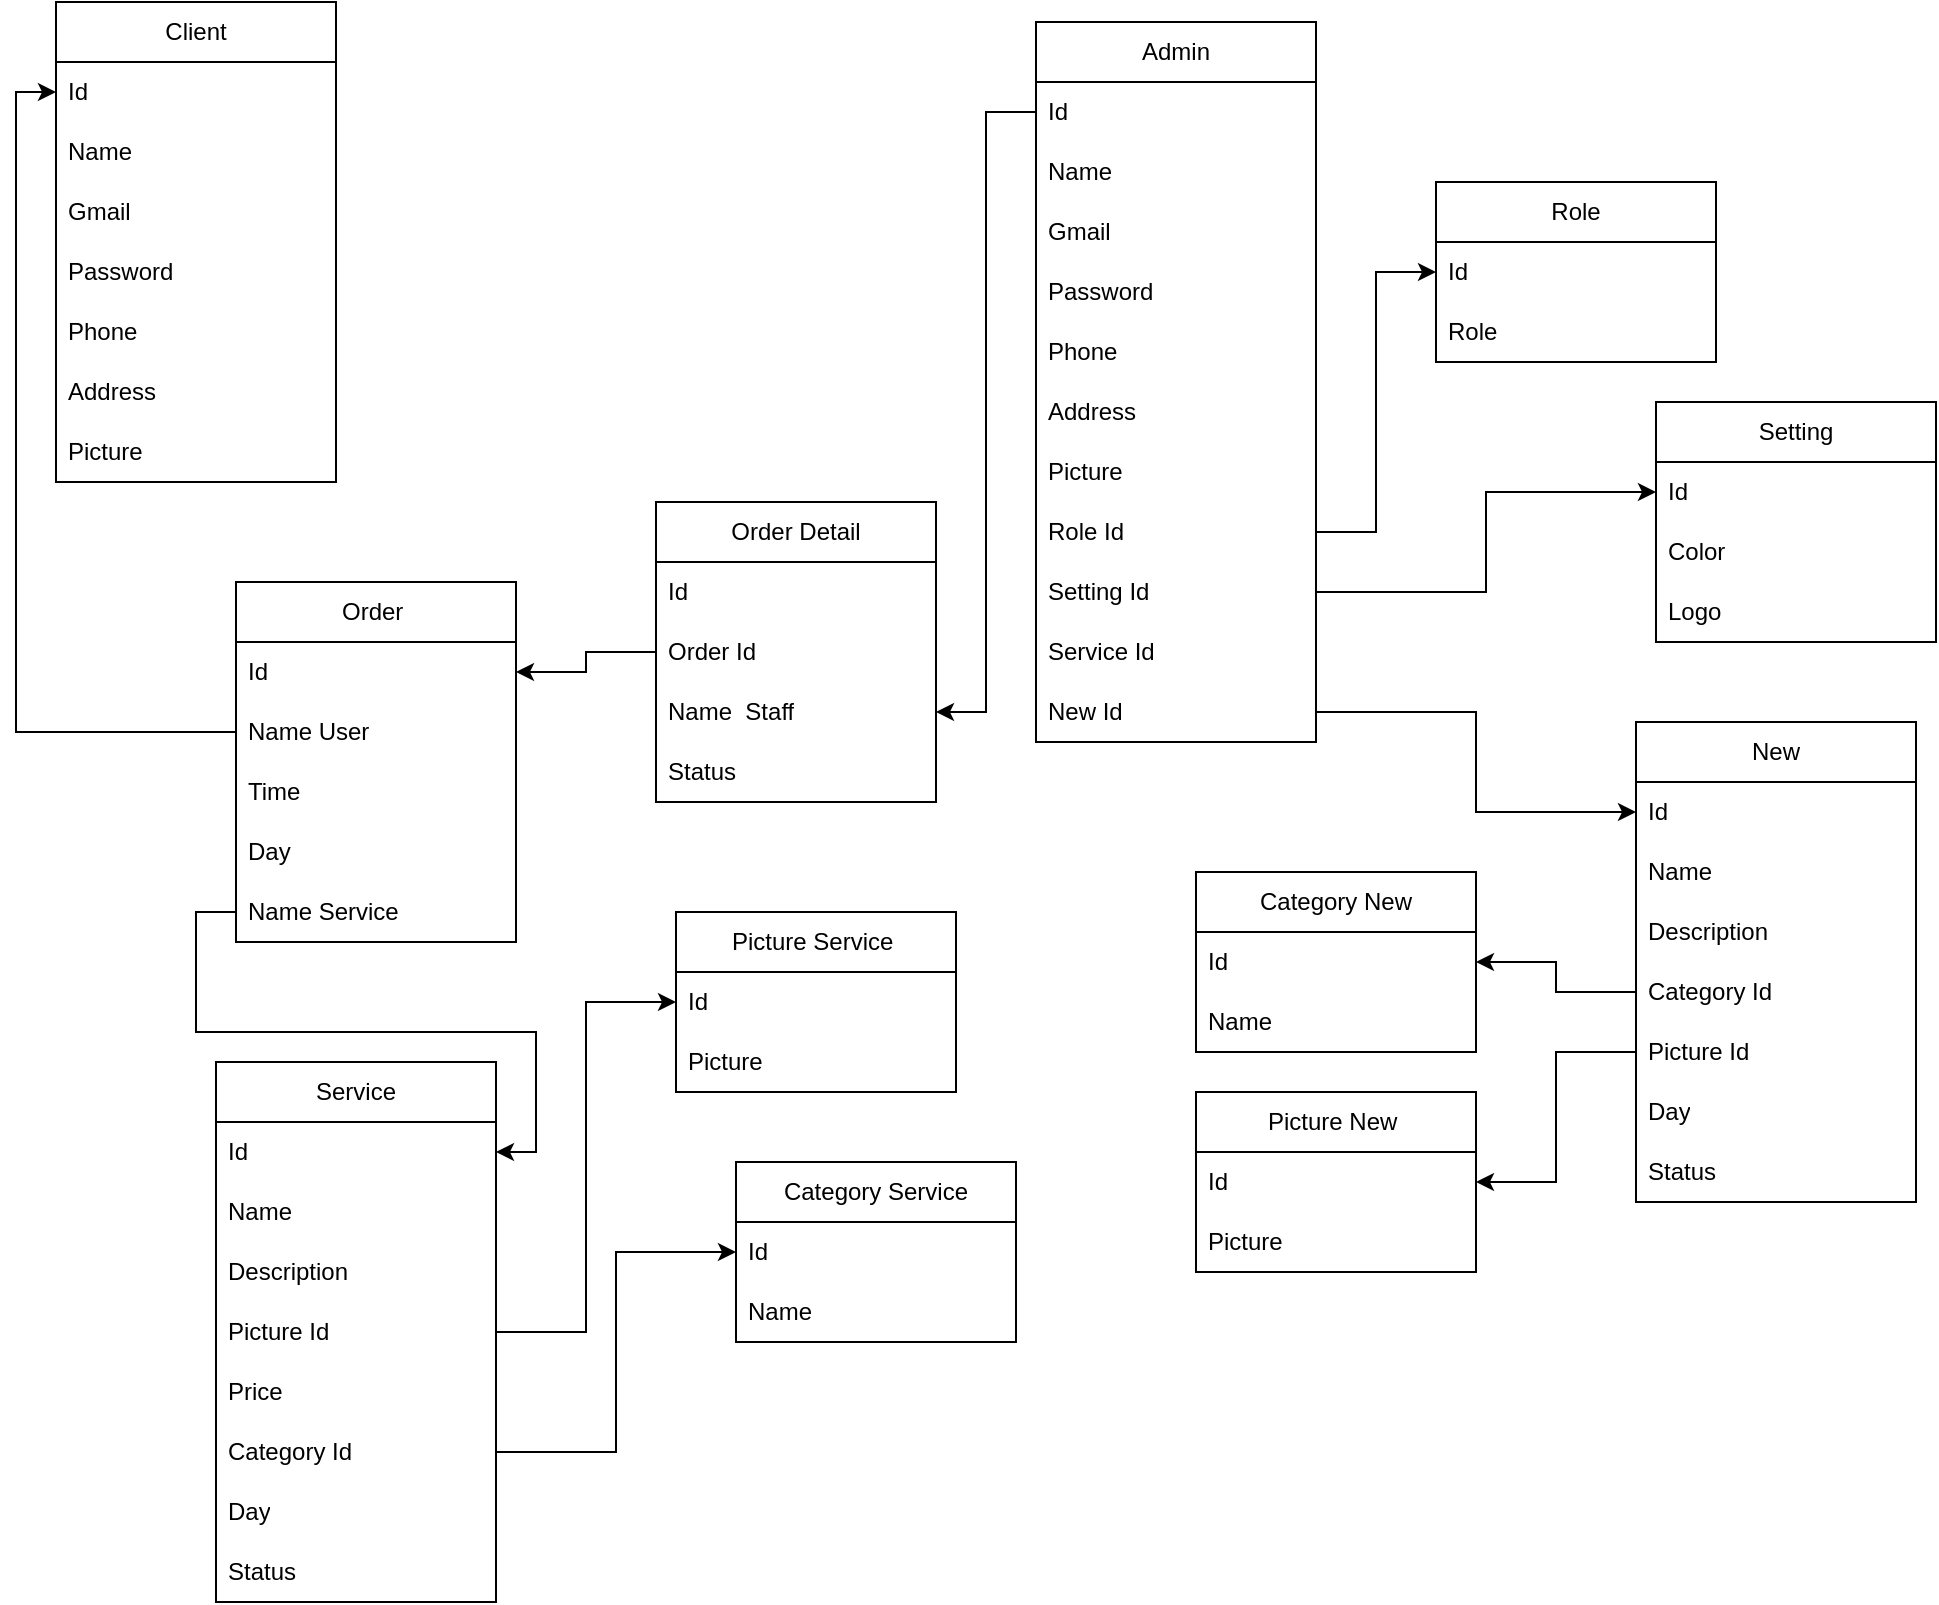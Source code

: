 <mxfile version="21.0.2" type="github">
  <diagram id="C5RBs43oDa-KdzZeNtuy" name="Page-1">
    <mxGraphModel dx="1621" dy="462" grid="1" gridSize="10" guides="1" tooltips="1" connect="1" arrows="1" fold="1" page="1" pageScale="1" pageWidth="827" pageHeight="1169" math="0" shadow="0">
      <root>
        <mxCell id="WIyWlLk6GJQsqaUBKTNV-0" />
        <mxCell id="WIyWlLk6GJQsqaUBKTNV-1" parent="WIyWlLk6GJQsqaUBKTNV-0" />
        <mxCell id="RLlX39gwFA8bZXlCrZdt-0" value="Client" style="swimlane;fontStyle=0;childLayout=stackLayout;horizontal=1;startSize=30;horizontalStack=0;resizeParent=1;resizeParentMax=0;resizeLast=0;collapsible=1;marginBottom=0;whiteSpace=wrap;html=1;" vertex="1" parent="WIyWlLk6GJQsqaUBKTNV-1">
          <mxGeometry x="-120" y="40" width="140" height="240" as="geometry" />
        </mxCell>
        <mxCell id="RLlX39gwFA8bZXlCrZdt-39" value="Id" style="text;strokeColor=none;fillColor=none;align=left;verticalAlign=middle;spacingLeft=4;spacingRight=4;overflow=hidden;points=[[0,0.5],[1,0.5]];portConstraint=eastwest;rotatable=0;whiteSpace=wrap;html=1;" vertex="1" parent="RLlX39gwFA8bZXlCrZdt-0">
          <mxGeometry y="30" width="140" height="30" as="geometry" />
        </mxCell>
        <mxCell id="RLlX39gwFA8bZXlCrZdt-1" value="Name" style="text;strokeColor=none;fillColor=none;align=left;verticalAlign=middle;spacingLeft=4;spacingRight=4;overflow=hidden;points=[[0,0.5],[1,0.5]];portConstraint=eastwest;rotatable=0;whiteSpace=wrap;html=1;" vertex="1" parent="RLlX39gwFA8bZXlCrZdt-0">
          <mxGeometry y="60" width="140" height="30" as="geometry" />
        </mxCell>
        <mxCell id="RLlX39gwFA8bZXlCrZdt-2" value="Gmail" style="text;strokeColor=none;fillColor=none;align=left;verticalAlign=middle;spacingLeft=4;spacingRight=4;overflow=hidden;points=[[0,0.5],[1,0.5]];portConstraint=eastwest;rotatable=0;whiteSpace=wrap;html=1;" vertex="1" parent="RLlX39gwFA8bZXlCrZdt-0">
          <mxGeometry y="90" width="140" height="30" as="geometry" />
        </mxCell>
        <mxCell id="RLlX39gwFA8bZXlCrZdt-22" value="Password" style="text;strokeColor=none;fillColor=none;align=left;verticalAlign=middle;spacingLeft=4;spacingRight=4;overflow=hidden;points=[[0,0.5],[1,0.5]];portConstraint=eastwest;rotatable=0;whiteSpace=wrap;html=1;" vertex="1" parent="RLlX39gwFA8bZXlCrZdt-0">
          <mxGeometry y="120" width="140" height="30" as="geometry" />
        </mxCell>
        <mxCell id="RLlX39gwFA8bZXlCrZdt-3" value="Phone" style="text;strokeColor=none;fillColor=none;align=left;verticalAlign=middle;spacingLeft=4;spacingRight=4;overflow=hidden;points=[[0,0.5],[1,0.5]];portConstraint=eastwest;rotatable=0;whiteSpace=wrap;html=1;" vertex="1" parent="RLlX39gwFA8bZXlCrZdt-0">
          <mxGeometry y="150" width="140" height="30" as="geometry" />
        </mxCell>
        <mxCell id="RLlX39gwFA8bZXlCrZdt-23" value="Address" style="text;strokeColor=none;fillColor=none;align=left;verticalAlign=middle;spacingLeft=4;spacingRight=4;overflow=hidden;points=[[0,0.5],[1,0.5]];portConstraint=eastwest;rotatable=0;whiteSpace=wrap;html=1;" vertex="1" parent="RLlX39gwFA8bZXlCrZdt-0">
          <mxGeometry y="180" width="140" height="30" as="geometry" />
        </mxCell>
        <mxCell id="RLlX39gwFA8bZXlCrZdt-30" value="Picture&amp;nbsp;" style="text;strokeColor=none;fillColor=none;align=left;verticalAlign=middle;spacingLeft=4;spacingRight=4;overflow=hidden;points=[[0,0.5],[1,0.5]];portConstraint=eastwest;rotatable=0;whiteSpace=wrap;html=1;" vertex="1" parent="RLlX39gwFA8bZXlCrZdt-0">
          <mxGeometry y="210" width="140" height="30" as="geometry" />
        </mxCell>
        <mxCell id="RLlX39gwFA8bZXlCrZdt-4" value="Picture Service&amp;nbsp;" style="swimlane;fontStyle=0;childLayout=stackLayout;horizontal=1;startSize=30;horizontalStack=0;resizeParent=1;resizeParentMax=0;resizeLast=0;collapsible=1;marginBottom=0;whiteSpace=wrap;html=1;" vertex="1" parent="WIyWlLk6GJQsqaUBKTNV-1">
          <mxGeometry x="190" y="495" width="140" height="90" as="geometry" />
        </mxCell>
        <mxCell id="RLlX39gwFA8bZXlCrZdt-5" value="Id" style="text;strokeColor=none;fillColor=none;align=left;verticalAlign=middle;spacingLeft=4;spacingRight=4;overflow=hidden;points=[[0,0.5],[1,0.5]];portConstraint=eastwest;rotatable=0;whiteSpace=wrap;html=1;" vertex="1" parent="RLlX39gwFA8bZXlCrZdt-4">
          <mxGeometry y="30" width="140" height="30" as="geometry" />
        </mxCell>
        <mxCell id="RLlX39gwFA8bZXlCrZdt-6" value="Picture" style="text;strokeColor=none;fillColor=none;align=left;verticalAlign=middle;spacingLeft=4;spacingRight=4;overflow=hidden;points=[[0,0.5],[1,0.5]];portConstraint=eastwest;rotatable=0;whiteSpace=wrap;html=1;" vertex="1" parent="RLlX39gwFA8bZXlCrZdt-4">
          <mxGeometry y="60" width="140" height="30" as="geometry" />
        </mxCell>
        <mxCell id="RLlX39gwFA8bZXlCrZdt-8" value="Category Service" style="swimlane;fontStyle=0;childLayout=stackLayout;horizontal=1;startSize=30;horizontalStack=0;resizeParent=1;resizeParentMax=0;resizeLast=0;collapsible=1;marginBottom=0;whiteSpace=wrap;html=1;" vertex="1" parent="WIyWlLk6GJQsqaUBKTNV-1">
          <mxGeometry x="220" y="620" width="140" height="90" as="geometry" />
        </mxCell>
        <mxCell id="RLlX39gwFA8bZXlCrZdt-9" value="Id" style="text;strokeColor=none;fillColor=none;align=left;verticalAlign=middle;spacingLeft=4;spacingRight=4;overflow=hidden;points=[[0,0.5],[1,0.5]];portConstraint=eastwest;rotatable=0;whiteSpace=wrap;html=1;" vertex="1" parent="RLlX39gwFA8bZXlCrZdt-8">
          <mxGeometry y="30" width="140" height="30" as="geometry" />
        </mxCell>
        <mxCell id="RLlX39gwFA8bZXlCrZdt-10" value="Name" style="text;strokeColor=none;fillColor=none;align=left;verticalAlign=middle;spacingLeft=4;spacingRight=4;overflow=hidden;points=[[0,0.5],[1,0.5]];portConstraint=eastwest;rotatable=0;whiteSpace=wrap;html=1;" vertex="1" parent="RLlX39gwFA8bZXlCrZdt-8">
          <mxGeometry y="60" width="140" height="30" as="geometry" />
        </mxCell>
        <mxCell id="RLlX39gwFA8bZXlCrZdt-12" value="Service" style="swimlane;fontStyle=0;childLayout=stackLayout;horizontal=1;startSize=30;horizontalStack=0;resizeParent=1;resizeParentMax=0;resizeLast=0;collapsible=1;marginBottom=0;whiteSpace=wrap;html=1;" vertex="1" parent="WIyWlLk6GJQsqaUBKTNV-1">
          <mxGeometry x="-40" y="570" width="140" height="270" as="geometry" />
        </mxCell>
        <mxCell id="RLlX39gwFA8bZXlCrZdt-13" value="Id" style="text;strokeColor=none;fillColor=none;align=left;verticalAlign=middle;spacingLeft=4;spacingRight=4;overflow=hidden;points=[[0,0.5],[1,0.5]];portConstraint=eastwest;rotatable=0;whiteSpace=wrap;html=1;" vertex="1" parent="RLlX39gwFA8bZXlCrZdt-12">
          <mxGeometry y="30" width="140" height="30" as="geometry" />
        </mxCell>
        <mxCell id="RLlX39gwFA8bZXlCrZdt-14" value="Name" style="text;strokeColor=none;fillColor=none;align=left;verticalAlign=middle;spacingLeft=4;spacingRight=4;overflow=hidden;points=[[0,0.5],[1,0.5]];portConstraint=eastwest;rotatable=0;whiteSpace=wrap;html=1;" vertex="1" parent="RLlX39gwFA8bZXlCrZdt-12">
          <mxGeometry y="60" width="140" height="30" as="geometry" />
        </mxCell>
        <mxCell id="RLlX39gwFA8bZXlCrZdt-15" value="Description" style="text;strokeColor=none;fillColor=none;align=left;verticalAlign=middle;spacingLeft=4;spacingRight=4;overflow=hidden;points=[[0,0.5],[1,0.5]];portConstraint=eastwest;rotatable=0;whiteSpace=wrap;html=1;" vertex="1" parent="RLlX39gwFA8bZXlCrZdt-12">
          <mxGeometry y="90" width="140" height="30" as="geometry" />
        </mxCell>
        <mxCell id="RLlX39gwFA8bZXlCrZdt-42" value="Picture Id" style="text;strokeColor=none;fillColor=none;align=left;verticalAlign=middle;spacingLeft=4;spacingRight=4;overflow=hidden;points=[[0,0.5],[1,0.5]];portConstraint=eastwest;rotatable=0;whiteSpace=wrap;html=1;" vertex="1" parent="RLlX39gwFA8bZXlCrZdt-12">
          <mxGeometry y="120" width="140" height="30" as="geometry" />
        </mxCell>
        <mxCell id="RLlX39gwFA8bZXlCrZdt-43" value="Price" style="text;strokeColor=none;fillColor=none;align=left;verticalAlign=middle;spacingLeft=4;spacingRight=4;overflow=hidden;points=[[0,0.5],[1,0.5]];portConstraint=eastwest;rotatable=0;whiteSpace=wrap;html=1;" vertex="1" parent="RLlX39gwFA8bZXlCrZdt-12">
          <mxGeometry y="150" width="140" height="30" as="geometry" />
        </mxCell>
        <mxCell id="RLlX39gwFA8bZXlCrZdt-44" value="Category Id" style="text;strokeColor=none;fillColor=none;align=left;verticalAlign=middle;spacingLeft=4;spacingRight=4;overflow=hidden;points=[[0,0.5],[1,0.5]];portConstraint=eastwest;rotatable=0;whiteSpace=wrap;html=1;" vertex="1" parent="RLlX39gwFA8bZXlCrZdt-12">
          <mxGeometry y="180" width="140" height="30" as="geometry" />
        </mxCell>
        <mxCell id="RLlX39gwFA8bZXlCrZdt-45" value="Day" style="text;strokeColor=none;fillColor=none;align=left;verticalAlign=middle;spacingLeft=4;spacingRight=4;overflow=hidden;points=[[0,0.5],[1,0.5]];portConstraint=eastwest;rotatable=0;whiteSpace=wrap;html=1;" vertex="1" parent="RLlX39gwFA8bZXlCrZdt-12">
          <mxGeometry y="210" width="140" height="30" as="geometry" />
        </mxCell>
        <mxCell id="RLlX39gwFA8bZXlCrZdt-46" value="Status" style="text;strokeColor=none;fillColor=none;align=left;verticalAlign=middle;spacingLeft=4;spacingRight=4;overflow=hidden;points=[[0,0.5],[1,0.5]];portConstraint=eastwest;rotatable=0;whiteSpace=wrap;html=1;" vertex="1" parent="RLlX39gwFA8bZXlCrZdt-12">
          <mxGeometry y="240" width="140" height="30" as="geometry" />
        </mxCell>
        <mxCell id="RLlX39gwFA8bZXlCrZdt-16" value="Role" style="swimlane;fontStyle=0;childLayout=stackLayout;horizontal=1;startSize=30;horizontalStack=0;resizeParent=1;resizeParentMax=0;resizeLast=0;collapsible=1;marginBottom=0;whiteSpace=wrap;html=1;" vertex="1" parent="WIyWlLk6GJQsqaUBKTNV-1">
          <mxGeometry x="570" y="130" width="140" height="90" as="geometry" />
        </mxCell>
        <mxCell id="RLlX39gwFA8bZXlCrZdt-41" value="Id" style="text;strokeColor=none;fillColor=none;align=left;verticalAlign=middle;spacingLeft=4;spacingRight=4;overflow=hidden;points=[[0,0.5],[1,0.5]];portConstraint=eastwest;rotatable=0;whiteSpace=wrap;html=1;" vertex="1" parent="RLlX39gwFA8bZXlCrZdt-16">
          <mxGeometry y="30" width="140" height="30" as="geometry" />
        </mxCell>
        <mxCell id="RLlX39gwFA8bZXlCrZdt-17" value="Role" style="text;strokeColor=none;fillColor=none;align=left;verticalAlign=middle;spacingLeft=4;spacingRight=4;overflow=hidden;points=[[0,0.5],[1,0.5]];portConstraint=eastwest;rotatable=0;whiteSpace=wrap;html=1;" vertex="1" parent="RLlX39gwFA8bZXlCrZdt-16">
          <mxGeometry y="60" width="140" height="30" as="geometry" />
        </mxCell>
        <mxCell id="RLlX39gwFA8bZXlCrZdt-31" value="Admin" style="swimlane;fontStyle=0;childLayout=stackLayout;horizontal=1;startSize=30;horizontalStack=0;resizeParent=1;resizeParentMax=0;resizeLast=0;collapsible=1;marginBottom=0;whiteSpace=wrap;html=1;" vertex="1" parent="WIyWlLk6GJQsqaUBKTNV-1">
          <mxGeometry x="370" y="50" width="140" height="360" as="geometry" />
        </mxCell>
        <mxCell id="RLlX39gwFA8bZXlCrZdt-40" value="Id" style="text;strokeColor=none;fillColor=none;align=left;verticalAlign=middle;spacingLeft=4;spacingRight=4;overflow=hidden;points=[[0,0.5],[1,0.5]];portConstraint=eastwest;rotatable=0;whiteSpace=wrap;html=1;" vertex="1" parent="RLlX39gwFA8bZXlCrZdt-31">
          <mxGeometry y="30" width="140" height="30" as="geometry" />
        </mxCell>
        <mxCell id="RLlX39gwFA8bZXlCrZdt-32" value="Name" style="text;strokeColor=none;fillColor=none;align=left;verticalAlign=middle;spacingLeft=4;spacingRight=4;overflow=hidden;points=[[0,0.5],[1,0.5]];portConstraint=eastwest;rotatable=0;whiteSpace=wrap;html=1;" vertex="1" parent="RLlX39gwFA8bZXlCrZdt-31">
          <mxGeometry y="60" width="140" height="30" as="geometry" />
        </mxCell>
        <mxCell id="RLlX39gwFA8bZXlCrZdt-33" value="Gmail" style="text;strokeColor=none;fillColor=none;align=left;verticalAlign=middle;spacingLeft=4;spacingRight=4;overflow=hidden;points=[[0,0.5],[1,0.5]];portConstraint=eastwest;rotatable=0;whiteSpace=wrap;html=1;" vertex="1" parent="RLlX39gwFA8bZXlCrZdt-31">
          <mxGeometry y="90" width="140" height="30" as="geometry" />
        </mxCell>
        <mxCell id="RLlX39gwFA8bZXlCrZdt-34" value="Password" style="text;strokeColor=none;fillColor=none;align=left;verticalAlign=middle;spacingLeft=4;spacingRight=4;overflow=hidden;points=[[0,0.5],[1,0.5]];portConstraint=eastwest;rotatable=0;whiteSpace=wrap;html=1;" vertex="1" parent="RLlX39gwFA8bZXlCrZdt-31">
          <mxGeometry y="120" width="140" height="30" as="geometry" />
        </mxCell>
        <mxCell id="RLlX39gwFA8bZXlCrZdt-35" value="Phone" style="text;strokeColor=none;fillColor=none;align=left;verticalAlign=middle;spacingLeft=4;spacingRight=4;overflow=hidden;points=[[0,0.5],[1,0.5]];portConstraint=eastwest;rotatable=0;whiteSpace=wrap;html=1;" vertex="1" parent="RLlX39gwFA8bZXlCrZdt-31">
          <mxGeometry y="150" width="140" height="30" as="geometry" />
        </mxCell>
        <mxCell id="RLlX39gwFA8bZXlCrZdt-36" value="Address" style="text;strokeColor=none;fillColor=none;align=left;verticalAlign=middle;spacingLeft=4;spacingRight=4;overflow=hidden;points=[[0,0.5],[1,0.5]];portConstraint=eastwest;rotatable=0;whiteSpace=wrap;html=1;" vertex="1" parent="RLlX39gwFA8bZXlCrZdt-31">
          <mxGeometry y="180" width="140" height="30" as="geometry" />
        </mxCell>
        <mxCell id="RLlX39gwFA8bZXlCrZdt-37" value="Picture&amp;nbsp;" style="text;strokeColor=none;fillColor=none;align=left;verticalAlign=middle;spacingLeft=4;spacingRight=4;overflow=hidden;points=[[0,0.5],[1,0.5]];portConstraint=eastwest;rotatable=0;whiteSpace=wrap;html=1;" vertex="1" parent="RLlX39gwFA8bZXlCrZdt-31">
          <mxGeometry y="210" width="140" height="30" as="geometry" />
        </mxCell>
        <mxCell id="RLlX39gwFA8bZXlCrZdt-38" value="Role Id" style="text;strokeColor=none;fillColor=none;align=left;verticalAlign=middle;spacingLeft=4;spacingRight=4;overflow=hidden;points=[[0,0.5],[1,0.5]];portConstraint=eastwest;rotatable=0;whiteSpace=wrap;html=1;" vertex="1" parent="RLlX39gwFA8bZXlCrZdt-31">
          <mxGeometry y="240" width="140" height="30" as="geometry" />
        </mxCell>
        <mxCell id="RLlX39gwFA8bZXlCrZdt-66" value="Setting Id" style="text;strokeColor=none;fillColor=none;align=left;verticalAlign=middle;spacingLeft=4;spacingRight=4;overflow=hidden;points=[[0,0.5],[1,0.5]];portConstraint=eastwest;rotatable=0;whiteSpace=wrap;html=1;" vertex="1" parent="RLlX39gwFA8bZXlCrZdt-31">
          <mxGeometry y="270" width="140" height="30" as="geometry" />
        </mxCell>
        <mxCell id="RLlX39gwFA8bZXlCrZdt-84" value="Service Id" style="text;strokeColor=none;fillColor=none;align=left;verticalAlign=middle;spacingLeft=4;spacingRight=4;overflow=hidden;points=[[0,0.5],[1,0.5]];portConstraint=eastwest;rotatable=0;whiteSpace=wrap;html=1;" vertex="1" parent="RLlX39gwFA8bZXlCrZdt-31">
          <mxGeometry y="300" width="140" height="30" as="geometry" />
        </mxCell>
        <mxCell id="RLlX39gwFA8bZXlCrZdt-87" value="New Id" style="text;strokeColor=none;fillColor=none;align=left;verticalAlign=middle;spacingLeft=4;spacingRight=4;overflow=hidden;points=[[0,0.5],[1,0.5]];portConstraint=eastwest;rotatable=0;whiteSpace=wrap;html=1;" vertex="1" parent="RLlX39gwFA8bZXlCrZdt-31">
          <mxGeometry y="330" width="140" height="30" as="geometry" />
        </mxCell>
        <mxCell id="RLlX39gwFA8bZXlCrZdt-47" value="Picture New&amp;nbsp;" style="swimlane;fontStyle=0;childLayout=stackLayout;horizontal=1;startSize=30;horizontalStack=0;resizeParent=1;resizeParentMax=0;resizeLast=0;collapsible=1;marginBottom=0;whiteSpace=wrap;html=1;" vertex="1" parent="WIyWlLk6GJQsqaUBKTNV-1">
          <mxGeometry x="450" y="585" width="140" height="90" as="geometry" />
        </mxCell>
        <mxCell id="RLlX39gwFA8bZXlCrZdt-48" value="Id" style="text;strokeColor=none;fillColor=none;align=left;verticalAlign=middle;spacingLeft=4;spacingRight=4;overflow=hidden;points=[[0,0.5],[1,0.5]];portConstraint=eastwest;rotatable=0;whiteSpace=wrap;html=1;" vertex="1" parent="RLlX39gwFA8bZXlCrZdt-47">
          <mxGeometry y="30" width="140" height="30" as="geometry" />
        </mxCell>
        <mxCell id="RLlX39gwFA8bZXlCrZdt-49" value="Picture" style="text;strokeColor=none;fillColor=none;align=left;verticalAlign=middle;spacingLeft=4;spacingRight=4;overflow=hidden;points=[[0,0.5],[1,0.5]];portConstraint=eastwest;rotatable=0;whiteSpace=wrap;html=1;" vertex="1" parent="RLlX39gwFA8bZXlCrZdt-47">
          <mxGeometry y="60" width="140" height="30" as="geometry" />
        </mxCell>
        <mxCell id="RLlX39gwFA8bZXlCrZdt-50" value="Category New" style="swimlane;fontStyle=0;childLayout=stackLayout;horizontal=1;startSize=30;horizontalStack=0;resizeParent=1;resizeParentMax=0;resizeLast=0;collapsible=1;marginBottom=0;whiteSpace=wrap;html=1;" vertex="1" parent="WIyWlLk6GJQsqaUBKTNV-1">
          <mxGeometry x="450" y="475" width="140" height="90" as="geometry" />
        </mxCell>
        <mxCell id="RLlX39gwFA8bZXlCrZdt-51" value="Id" style="text;strokeColor=none;fillColor=none;align=left;verticalAlign=middle;spacingLeft=4;spacingRight=4;overflow=hidden;points=[[0,0.5],[1,0.5]];portConstraint=eastwest;rotatable=0;whiteSpace=wrap;html=1;" vertex="1" parent="RLlX39gwFA8bZXlCrZdt-50">
          <mxGeometry y="30" width="140" height="30" as="geometry" />
        </mxCell>
        <mxCell id="RLlX39gwFA8bZXlCrZdt-52" value="Name" style="text;strokeColor=none;fillColor=none;align=left;verticalAlign=middle;spacingLeft=4;spacingRight=4;overflow=hidden;points=[[0,0.5],[1,0.5]];portConstraint=eastwest;rotatable=0;whiteSpace=wrap;html=1;" vertex="1" parent="RLlX39gwFA8bZXlCrZdt-50">
          <mxGeometry y="60" width="140" height="30" as="geometry" />
        </mxCell>
        <mxCell id="RLlX39gwFA8bZXlCrZdt-53" value="New" style="swimlane;fontStyle=0;childLayout=stackLayout;horizontal=1;startSize=30;horizontalStack=0;resizeParent=1;resizeParentMax=0;resizeLast=0;collapsible=1;marginBottom=0;whiteSpace=wrap;html=1;" vertex="1" parent="WIyWlLk6GJQsqaUBKTNV-1">
          <mxGeometry x="670" y="400" width="140" height="240" as="geometry" />
        </mxCell>
        <mxCell id="RLlX39gwFA8bZXlCrZdt-54" value="Id" style="text;strokeColor=none;fillColor=none;align=left;verticalAlign=middle;spacingLeft=4;spacingRight=4;overflow=hidden;points=[[0,0.5],[1,0.5]];portConstraint=eastwest;rotatable=0;whiteSpace=wrap;html=1;" vertex="1" parent="RLlX39gwFA8bZXlCrZdt-53">
          <mxGeometry y="30" width="140" height="30" as="geometry" />
        </mxCell>
        <mxCell id="RLlX39gwFA8bZXlCrZdt-55" value="Name" style="text;strokeColor=none;fillColor=none;align=left;verticalAlign=middle;spacingLeft=4;spacingRight=4;overflow=hidden;points=[[0,0.5],[1,0.5]];portConstraint=eastwest;rotatable=0;whiteSpace=wrap;html=1;" vertex="1" parent="RLlX39gwFA8bZXlCrZdt-53">
          <mxGeometry y="60" width="140" height="30" as="geometry" />
        </mxCell>
        <mxCell id="RLlX39gwFA8bZXlCrZdt-56" value="Description" style="text;strokeColor=none;fillColor=none;align=left;verticalAlign=middle;spacingLeft=4;spacingRight=4;overflow=hidden;points=[[0,0.5],[1,0.5]];portConstraint=eastwest;rotatable=0;whiteSpace=wrap;html=1;" vertex="1" parent="RLlX39gwFA8bZXlCrZdt-53">
          <mxGeometry y="90" width="140" height="30" as="geometry" />
        </mxCell>
        <mxCell id="RLlX39gwFA8bZXlCrZdt-59" value="Category Id" style="text;strokeColor=none;fillColor=none;align=left;verticalAlign=middle;spacingLeft=4;spacingRight=4;overflow=hidden;points=[[0,0.5],[1,0.5]];portConstraint=eastwest;rotatable=0;whiteSpace=wrap;html=1;" vertex="1" parent="RLlX39gwFA8bZXlCrZdt-53">
          <mxGeometry y="120" width="140" height="30" as="geometry" />
        </mxCell>
        <mxCell id="RLlX39gwFA8bZXlCrZdt-57" value="Picture Id" style="text;strokeColor=none;fillColor=none;align=left;verticalAlign=middle;spacingLeft=4;spacingRight=4;overflow=hidden;points=[[0,0.5],[1,0.5]];portConstraint=eastwest;rotatable=0;whiteSpace=wrap;html=1;" vertex="1" parent="RLlX39gwFA8bZXlCrZdt-53">
          <mxGeometry y="150" width="140" height="30" as="geometry" />
        </mxCell>
        <mxCell id="RLlX39gwFA8bZXlCrZdt-60" value="Day" style="text;strokeColor=none;fillColor=none;align=left;verticalAlign=middle;spacingLeft=4;spacingRight=4;overflow=hidden;points=[[0,0.5],[1,0.5]];portConstraint=eastwest;rotatable=0;whiteSpace=wrap;html=1;" vertex="1" parent="RLlX39gwFA8bZXlCrZdt-53">
          <mxGeometry y="180" width="140" height="30" as="geometry" />
        </mxCell>
        <mxCell id="RLlX39gwFA8bZXlCrZdt-61" value="Status" style="text;strokeColor=none;fillColor=none;align=left;verticalAlign=middle;spacingLeft=4;spacingRight=4;overflow=hidden;points=[[0,0.5],[1,0.5]];portConstraint=eastwest;rotatable=0;whiteSpace=wrap;html=1;" vertex="1" parent="RLlX39gwFA8bZXlCrZdt-53">
          <mxGeometry y="210" width="140" height="30" as="geometry" />
        </mxCell>
        <mxCell id="RLlX39gwFA8bZXlCrZdt-62" value="Setting" style="swimlane;fontStyle=0;childLayout=stackLayout;horizontal=1;startSize=30;horizontalStack=0;resizeParent=1;resizeParentMax=0;resizeLast=0;collapsible=1;marginBottom=0;whiteSpace=wrap;html=1;" vertex="1" parent="WIyWlLk6GJQsqaUBKTNV-1">
          <mxGeometry x="680" y="240" width="140" height="120" as="geometry" />
        </mxCell>
        <mxCell id="RLlX39gwFA8bZXlCrZdt-63" value="Id" style="text;strokeColor=none;fillColor=none;align=left;verticalAlign=middle;spacingLeft=4;spacingRight=4;overflow=hidden;points=[[0,0.5],[1,0.5]];portConstraint=eastwest;rotatable=0;whiteSpace=wrap;html=1;" vertex="1" parent="RLlX39gwFA8bZXlCrZdt-62">
          <mxGeometry y="30" width="140" height="30" as="geometry" />
        </mxCell>
        <mxCell id="RLlX39gwFA8bZXlCrZdt-64" value="Color" style="text;strokeColor=none;fillColor=none;align=left;verticalAlign=middle;spacingLeft=4;spacingRight=4;overflow=hidden;points=[[0,0.5],[1,0.5]];portConstraint=eastwest;rotatable=0;whiteSpace=wrap;html=1;" vertex="1" parent="RLlX39gwFA8bZXlCrZdt-62">
          <mxGeometry y="60" width="140" height="30" as="geometry" />
        </mxCell>
        <mxCell id="RLlX39gwFA8bZXlCrZdt-65" value="Logo" style="text;strokeColor=none;fillColor=none;align=left;verticalAlign=middle;spacingLeft=4;spacingRight=4;overflow=hidden;points=[[0,0.5],[1,0.5]];portConstraint=eastwest;rotatable=0;whiteSpace=wrap;html=1;" vertex="1" parent="RLlX39gwFA8bZXlCrZdt-62">
          <mxGeometry y="90" width="140" height="30" as="geometry" />
        </mxCell>
        <mxCell id="RLlX39gwFA8bZXlCrZdt-67" value="Order&amp;nbsp;" style="swimlane;fontStyle=0;childLayout=stackLayout;horizontal=1;startSize=30;horizontalStack=0;resizeParent=1;resizeParentMax=0;resizeLast=0;collapsible=1;marginBottom=0;whiteSpace=wrap;html=1;" vertex="1" parent="WIyWlLk6GJQsqaUBKTNV-1">
          <mxGeometry x="-30" y="330" width="140" height="180" as="geometry" />
        </mxCell>
        <mxCell id="RLlX39gwFA8bZXlCrZdt-68" value="Id" style="text;strokeColor=none;fillColor=none;align=left;verticalAlign=middle;spacingLeft=4;spacingRight=4;overflow=hidden;points=[[0,0.5],[1,0.5]];portConstraint=eastwest;rotatable=0;whiteSpace=wrap;html=1;" vertex="1" parent="RLlX39gwFA8bZXlCrZdt-67">
          <mxGeometry y="30" width="140" height="30" as="geometry" />
        </mxCell>
        <mxCell id="RLlX39gwFA8bZXlCrZdt-69" value="Name User&amp;nbsp;" style="text;strokeColor=none;fillColor=none;align=left;verticalAlign=middle;spacingLeft=4;spacingRight=4;overflow=hidden;points=[[0,0.5],[1,0.5]];portConstraint=eastwest;rotatable=0;whiteSpace=wrap;html=1;" vertex="1" parent="RLlX39gwFA8bZXlCrZdt-67">
          <mxGeometry y="60" width="140" height="30" as="geometry" />
        </mxCell>
        <mxCell id="RLlX39gwFA8bZXlCrZdt-71" value="Time" style="text;strokeColor=none;fillColor=none;align=left;verticalAlign=middle;spacingLeft=4;spacingRight=4;overflow=hidden;points=[[0,0.5],[1,0.5]];portConstraint=eastwest;rotatable=0;whiteSpace=wrap;html=1;" vertex="1" parent="RLlX39gwFA8bZXlCrZdt-67">
          <mxGeometry y="90" width="140" height="30" as="geometry" />
        </mxCell>
        <mxCell id="RLlX39gwFA8bZXlCrZdt-72" value="Day&amp;nbsp;" style="text;strokeColor=none;fillColor=none;align=left;verticalAlign=middle;spacingLeft=4;spacingRight=4;overflow=hidden;points=[[0,0.5],[1,0.5]];portConstraint=eastwest;rotatable=0;whiteSpace=wrap;html=1;" vertex="1" parent="RLlX39gwFA8bZXlCrZdt-67">
          <mxGeometry y="120" width="140" height="30" as="geometry" />
        </mxCell>
        <mxCell id="RLlX39gwFA8bZXlCrZdt-70" value="Name Service&amp;nbsp;" style="text;strokeColor=none;fillColor=none;align=left;verticalAlign=middle;spacingLeft=4;spacingRight=4;overflow=hidden;points=[[0,0.5],[1,0.5]];portConstraint=eastwest;rotatable=0;whiteSpace=wrap;html=1;" vertex="1" parent="RLlX39gwFA8bZXlCrZdt-67">
          <mxGeometry y="150" width="140" height="30" as="geometry" />
        </mxCell>
        <mxCell id="RLlX39gwFA8bZXlCrZdt-76" value="Order Detail" style="swimlane;fontStyle=0;childLayout=stackLayout;horizontal=1;startSize=30;horizontalStack=0;resizeParent=1;resizeParentMax=0;resizeLast=0;collapsible=1;marginBottom=0;whiteSpace=wrap;html=1;" vertex="1" parent="WIyWlLk6GJQsqaUBKTNV-1">
          <mxGeometry x="180" y="290" width="140" height="150" as="geometry" />
        </mxCell>
        <mxCell id="RLlX39gwFA8bZXlCrZdt-77" value="Id" style="text;strokeColor=none;fillColor=none;align=left;verticalAlign=middle;spacingLeft=4;spacingRight=4;overflow=hidden;points=[[0,0.5],[1,0.5]];portConstraint=eastwest;rotatable=0;whiteSpace=wrap;html=1;" vertex="1" parent="RLlX39gwFA8bZXlCrZdt-76">
          <mxGeometry y="30" width="140" height="30" as="geometry" />
        </mxCell>
        <mxCell id="RLlX39gwFA8bZXlCrZdt-81" value="Order Id" style="text;strokeColor=none;fillColor=none;align=left;verticalAlign=middle;spacingLeft=4;spacingRight=4;overflow=hidden;points=[[0,0.5],[1,0.5]];portConstraint=eastwest;rotatable=0;whiteSpace=wrap;html=1;" vertex="1" parent="RLlX39gwFA8bZXlCrZdt-76">
          <mxGeometry y="60" width="140" height="30" as="geometry" />
        </mxCell>
        <mxCell id="RLlX39gwFA8bZXlCrZdt-79" value="Name&amp;nbsp; Staff" style="text;strokeColor=none;fillColor=none;align=left;verticalAlign=middle;spacingLeft=4;spacingRight=4;overflow=hidden;points=[[0,0.5],[1,0.5]];portConstraint=eastwest;rotatable=0;whiteSpace=wrap;html=1;" vertex="1" parent="RLlX39gwFA8bZXlCrZdt-76">
          <mxGeometry y="90" width="140" height="30" as="geometry" />
        </mxCell>
        <mxCell id="RLlX39gwFA8bZXlCrZdt-80" value="Status" style="text;strokeColor=none;fillColor=none;align=left;verticalAlign=middle;spacingLeft=4;spacingRight=4;overflow=hidden;points=[[0,0.5],[1,0.5]];portConstraint=eastwest;rotatable=0;whiteSpace=wrap;html=1;" vertex="1" parent="RLlX39gwFA8bZXlCrZdt-76">
          <mxGeometry y="120" width="140" height="30" as="geometry" />
        </mxCell>
        <mxCell id="RLlX39gwFA8bZXlCrZdt-82" style="edgeStyle=orthogonalEdgeStyle;rounded=0;orthogonalLoop=1;jettySize=auto;html=1;entryX=0;entryY=0.5;entryDx=0;entryDy=0;" edge="1" parent="WIyWlLk6GJQsqaUBKTNV-1" source="RLlX39gwFA8bZXlCrZdt-66" target="RLlX39gwFA8bZXlCrZdt-63">
          <mxGeometry relative="1" as="geometry" />
        </mxCell>
        <mxCell id="RLlX39gwFA8bZXlCrZdt-83" style="edgeStyle=orthogonalEdgeStyle;rounded=0;orthogonalLoop=1;jettySize=auto;html=1;entryX=0;entryY=0.5;entryDx=0;entryDy=0;" edge="1" parent="WIyWlLk6GJQsqaUBKTNV-1" source="RLlX39gwFA8bZXlCrZdt-38" target="RLlX39gwFA8bZXlCrZdt-16">
          <mxGeometry relative="1" as="geometry" />
        </mxCell>
        <mxCell id="RLlX39gwFA8bZXlCrZdt-89" style="edgeStyle=orthogonalEdgeStyle;rounded=0;orthogonalLoop=1;jettySize=auto;html=1;entryX=0;entryY=0.5;entryDx=0;entryDy=0;" edge="1" parent="WIyWlLk6GJQsqaUBKTNV-1" source="RLlX39gwFA8bZXlCrZdt-69" target="RLlX39gwFA8bZXlCrZdt-39">
          <mxGeometry relative="1" as="geometry" />
        </mxCell>
        <mxCell id="RLlX39gwFA8bZXlCrZdt-92" style="edgeStyle=orthogonalEdgeStyle;rounded=0;orthogonalLoop=1;jettySize=auto;html=1;entryX=0;entryY=0.5;entryDx=0;entryDy=0;" edge="1" parent="WIyWlLk6GJQsqaUBKTNV-1" source="RLlX39gwFA8bZXlCrZdt-42" target="RLlX39gwFA8bZXlCrZdt-5">
          <mxGeometry relative="1" as="geometry" />
        </mxCell>
        <mxCell id="RLlX39gwFA8bZXlCrZdt-93" style="edgeStyle=orthogonalEdgeStyle;rounded=0;orthogonalLoop=1;jettySize=auto;html=1;" edge="1" parent="WIyWlLk6GJQsqaUBKTNV-1" source="RLlX39gwFA8bZXlCrZdt-44" target="RLlX39gwFA8bZXlCrZdt-9">
          <mxGeometry relative="1" as="geometry" />
        </mxCell>
        <mxCell id="RLlX39gwFA8bZXlCrZdt-94" style="edgeStyle=orthogonalEdgeStyle;rounded=0;orthogonalLoop=1;jettySize=auto;html=1;" edge="1" parent="WIyWlLk6GJQsqaUBKTNV-1" source="RLlX39gwFA8bZXlCrZdt-70" target="RLlX39gwFA8bZXlCrZdt-13">
          <mxGeometry relative="1" as="geometry" />
        </mxCell>
        <mxCell id="RLlX39gwFA8bZXlCrZdt-95" style="edgeStyle=orthogonalEdgeStyle;rounded=0;orthogonalLoop=1;jettySize=auto;html=1;entryX=1;entryY=0.5;entryDx=0;entryDy=0;" edge="1" parent="WIyWlLk6GJQsqaUBKTNV-1" source="RLlX39gwFA8bZXlCrZdt-81" target="RLlX39gwFA8bZXlCrZdt-68">
          <mxGeometry relative="1" as="geometry" />
        </mxCell>
        <mxCell id="RLlX39gwFA8bZXlCrZdt-96" style="edgeStyle=orthogonalEdgeStyle;rounded=0;orthogonalLoop=1;jettySize=auto;html=1;entryX=1;entryY=0.5;entryDx=0;entryDy=0;" edge="1" parent="WIyWlLk6GJQsqaUBKTNV-1" source="RLlX39gwFA8bZXlCrZdt-40" target="RLlX39gwFA8bZXlCrZdt-79">
          <mxGeometry relative="1" as="geometry" />
        </mxCell>
        <mxCell id="RLlX39gwFA8bZXlCrZdt-97" style="edgeStyle=orthogonalEdgeStyle;rounded=0;orthogonalLoop=1;jettySize=auto;html=1;entryX=1;entryY=0.5;entryDx=0;entryDy=0;" edge="1" parent="WIyWlLk6GJQsqaUBKTNV-1" source="RLlX39gwFA8bZXlCrZdt-57" target="RLlX39gwFA8bZXlCrZdt-48">
          <mxGeometry relative="1" as="geometry" />
        </mxCell>
        <mxCell id="RLlX39gwFA8bZXlCrZdt-98" style="edgeStyle=orthogonalEdgeStyle;rounded=0;orthogonalLoop=1;jettySize=auto;html=1;entryX=1;entryY=0.5;entryDx=0;entryDy=0;" edge="1" parent="WIyWlLk6GJQsqaUBKTNV-1" source="RLlX39gwFA8bZXlCrZdt-59" target="RLlX39gwFA8bZXlCrZdt-51">
          <mxGeometry relative="1" as="geometry" />
        </mxCell>
        <mxCell id="RLlX39gwFA8bZXlCrZdt-99" style="edgeStyle=orthogonalEdgeStyle;rounded=0;orthogonalLoop=1;jettySize=auto;html=1;entryX=0;entryY=0.5;entryDx=0;entryDy=0;" edge="1" parent="WIyWlLk6GJQsqaUBKTNV-1" source="RLlX39gwFA8bZXlCrZdt-87" target="RLlX39gwFA8bZXlCrZdt-54">
          <mxGeometry relative="1" as="geometry" />
        </mxCell>
      </root>
    </mxGraphModel>
  </diagram>
</mxfile>
